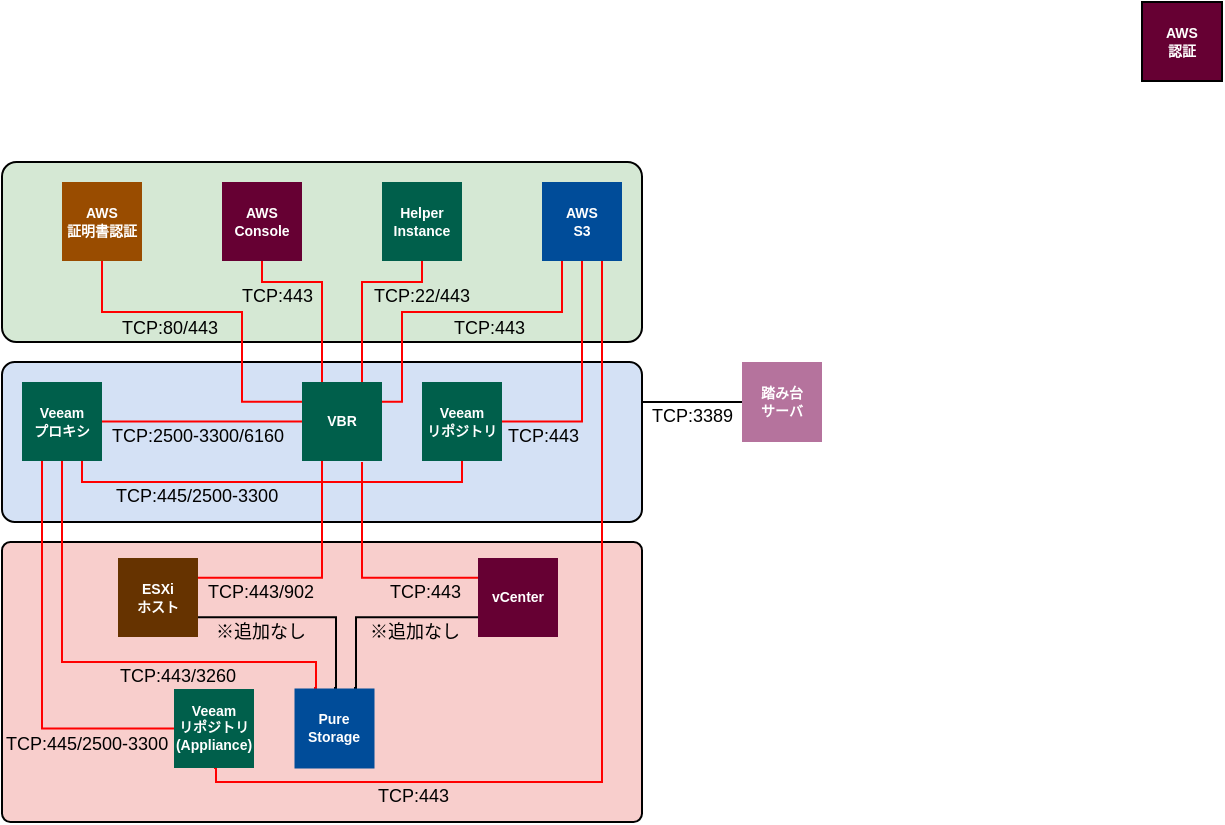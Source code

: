 <mxfile version="28.0.2">
  <diagram name="ページ1" id="RHtc9xqBzX8dG-IQXySC">
    <mxGraphModel dx="595" dy="391" grid="1" gridSize="10" guides="1" tooltips="1" connect="1" arrows="1" fold="1" page="1" pageScale="1" pageWidth="1169" pageHeight="827" math="0" shadow="0">
      <root>
        <mxCell id="0" />
        <mxCell id="1" parent="0" />
        <mxCell id="WyPhDyIGE4Ye550-s1A6-49" value="" style="rounded=1;whiteSpace=wrap;html=1;arcSize=3;fillColor=#F8CECC;strokeColor=default;" parent="1" vertex="1">
          <mxGeometry x="130" y="410" width="320" height="140" as="geometry" />
        </mxCell>
        <mxCell id="WyPhDyIGE4Ye550-s1A6-48" value="" style="rounded=1;whiteSpace=wrap;html=1;arcSize=8;fillColor=#D4E1F5;strokeColor=default;" parent="1" vertex="1">
          <mxGeometry x="130" y="320" width="320" height="80" as="geometry" />
        </mxCell>
        <mxCell id="WyPhDyIGE4Ye550-s1A6-47" value="" style="rounded=1;whiteSpace=wrap;html=1;arcSize=8;strokeColor=default;fillColor=#D5E8D4;" parent="1" vertex="1">
          <mxGeometry x="130" y="220" width="320" height="90" as="geometry" />
        </mxCell>
        <mxCell id="WyPhDyIGE4Ye550-s1A6-42" style="edgeStyle=orthogonalEdgeStyle;rounded=0;orthogonalLoop=1;jettySize=auto;html=1;exitX=1;exitY=0.75;exitDx=0;exitDy=0;entryX=0.5;entryY=0;entryDx=0;entryDy=0;endArrow=none;endFill=0;" parent="1" source="WyPhDyIGE4Ye550-s1A6-2" target="WyPhDyIGE4Ye550-s1A6-32" edge="1">
          <mxGeometry relative="1" as="geometry">
            <Array as="points">
              <mxPoint x="297" y="448" />
              <mxPoint x="297" y="483" />
            </Array>
          </mxGeometry>
        </mxCell>
        <mxCell id="WyPhDyIGE4Ye550-s1A6-2" value="ESXi&lt;div&gt;ホスト&lt;/div&gt;" style="rounded=0;whiteSpace=wrap;html=1;fillColor=#663300;fontStyle=1;fontColor=#FFFFFF;fontSize=7;strokeWidth=1;strokeColor=none;" parent="1" vertex="1">
          <mxGeometry x="188" y="418" width="40" height="39.5" as="geometry" />
        </mxCell>
        <mxCell id="WyPhDyIGE4Ye550-s1A6-40" style="edgeStyle=orthogonalEdgeStyle;rounded=0;orthogonalLoop=1;jettySize=auto;html=1;exitX=0.25;exitY=1;exitDx=0;exitDy=0;entryX=0;entryY=0.5;entryDx=0;entryDy=0;endArrow=none;endFill=0;strokeWidth=1;strokeColor=#FF0000;" parent="1" source="WyPhDyIGE4Ye550-s1A6-12" target="WyPhDyIGE4Ye550-s1A6-15" edge="1">
          <mxGeometry relative="1" as="geometry" />
        </mxCell>
        <mxCell id="WyPhDyIGE4Ye550-s1A6-41" style="edgeStyle=orthogonalEdgeStyle;rounded=0;orthogonalLoop=1;jettySize=auto;html=1;entryX=0.25;entryY=0;entryDx=0;entryDy=0;endArrow=none;endFill=0;strokeWidth=1;strokeColor=#FF0000;exitX=0.5;exitY=1;exitDx=0;exitDy=0;" parent="1" source="WyPhDyIGE4Ye550-s1A6-12" target="WyPhDyIGE4Ye550-s1A6-32" edge="1">
          <mxGeometry relative="1" as="geometry">
            <mxPoint x="220" y="370" as="sourcePoint" />
            <Array as="points">
              <mxPoint x="160" y="470" />
              <mxPoint x="287" y="470" />
              <mxPoint x="287" y="483" />
            </Array>
          </mxGeometry>
        </mxCell>
        <mxCell id="WyPhDyIGE4Ye550-s1A6-12" value="&lt;b&gt;&lt;font style=&quot;color: rgb(255, 255, 255);&quot;&gt;Veeam&lt;/font&gt;&lt;/b&gt;&lt;div&gt;&lt;font color=&quot;#ffffff&quot;&gt;&lt;b&gt;プロキシ&lt;/b&gt;&lt;/font&gt;&lt;/div&gt;" style="rounded=0;whiteSpace=wrap;html=1;fillColor=light-dark(#005f4b, #ededed);fontSize=7;strokeWidth=1;strokeColor=none;" parent="1" vertex="1">
          <mxGeometry x="140" y="330" width="40" height="39.5" as="geometry" />
        </mxCell>
        <mxCell id="WyPhDyIGE4Ye550-s1A6-45" style="edgeStyle=orthogonalEdgeStyle;rounded=0;orthogonalLoop=1;jettySize=auto;html=1;exitX=0;exitY=0.75;exitDx=0;exitDy=0;entryX=0.75;entryY=0;entryDx=0;entryDy=0;endArrow=none;endFill=0;" parent="1" source="WyPhDyIGE4Ye550-s1A6-13" target="WyPhDyIGE4Ye550-s1A6-32" edge="1">
          <mxGeometry relative="1" as="geometry">
            <Array as="points">
              <mxPoint x="307" y="448" />
              <mxPoint x="307" y="483" />
            </Array>
          </mxGeometry>
        </mxCell>
        <mxCell id="WyPhDyIGE4Ye550-s1A6-13" value="&lt;b&gt;&lt;font style=&quot;color: rgb(255, 255, 255);&quot;&gt;vCenter&lt;/font&gt;&lt;/b&gt;" style="rounded=0;whiteSpace=wrap;html=1;fillColor=light-dark(#660033,#EDEDED);fontSize=7;strokeWidth=1;strokeColor=none;" parent="1" vertex="1">
          <mxGeometry x="368" y="418" width="40" height="39.5" as="geometry" />
        </mxCell>
        <mxCell id="WyPhDyIGE4Ye550-s1A6-35" style="edgeStyle=orthogonalEdgeStyle;rounded=0;orthogonalLoop=1;jettySize=auto;html=1;exitX=1;exitY=0.25;exitDx=0;exitDy=0;entryX=0.25;entryY=1;entryDx=0;entryDy=0;endArrow=none;endFill=0;strokeWidth=1;strokeColor=#FF0000;" parent="1" source="WyPhDyIGE4Ye550-s1A6-14" target="WyPhDyIGE4Ye550-s1A6-16" edge="1">
          <mxGeometry relative="1" as="geometry">
            <Array as="points">
              <mxPoint x="330" y="340" />
              <mxPoint x="330" y="295" />
              <mxPoint x="410" y="295" />
            </Array>
          </mxGeometry>
        </mxCell>
        <mxCell id="WyPhDyIGE4Ye550-s1A6-36" style="edgeStyle=orthogonalEdgeStyle;rounded=0;orthogonalLoop=1;jettySize=auto;html=1;exitX=0.75;exitY=0;exitDx=0;exitDy=0;entryX=0.5;entryY=1;entryDx=0;entryDy=0;endArrow=none;endFill=0;strokeWidth=1;strokeColor=#FF0000;" parent="1" source="WyPhDyIGE4Ye550-s1A6-14" target="WyPhDyIGE4Ye550-s1A6-18" edge="1">
          <mxGeometry relative="1" as="geometry">
            <Array as="points">
              <mxPoint x="310" y="280" />
              <mxPoint x="340" y="280" />
            </Array>
          </mxGeometry>
        </mxCell>
        <mxCell id="WyPhDyIGE4Ye550-s1A6-37" style="edgeStyle=orthogonalEdgeStyle;rounded=0;orthogonalLoop=1;jettySize=auto;html=1;exitX=0.25;exitY=0;exitDx=0;exitDy=0;entryX=0.5;entryY=1;entryDx=0;entryDy=0;endArrow=none;endFill=0;strokeWidth=1;strokeColor=#FF0000;" parent="1" source="WyPhDyIGE4Ye550-s1A6-14" target="WyPhDyIGE4Ye550-s1A6-17" edge="1">
          <mxGeometry relative="1" as="geometry">
            <Array as="points">
              <mxPoint x="290" y="280" />
              <mxPoint x="260" y="280" />
            </Array>
          </mxGeometry>
        </mxCell>
        <mxCell id="WyPhDyIGE4Ye550-s1A6-38" style="edgeStyle=orthogonalEdgeStyle;rounded=0;orthogonalLoop=1;jettySize=auto;html=1;exitX=0;exitY=0.5;exitDx=0;exitDy=0;entryX=1;entryY=0.5;entryDx=0;entryDy=0;endArrow=none;endFill=0;strokeWidth=1;strokeColor=#FF0000;" parent="1" source="WyPhDyIGE4Ye550-s1A6-14" target="WyPhDyIGE4Ye550-s1A6-12" edge="1">
          <mxGeometry relative="1" as="geometry" />
        </mxCell>
        <mxCell id="WyPhDyIGE4Ye550-s1A6-14" value="&lt;b&gt;&lt;font style=&quot;color: rgb(255, 255, 255);&quot;&gt;VBR&lt;/font&gt;&lt;/b&gt;" style="rounded=0;whiteSpace=wrap;html=1;fillColor=light-dark(#005f4b, #ededed);fontSize=7;strokeWidth=1;strokeColor=none;" parent="1" vertex="1">
          <mxGeometry x="280" y="330" width="40" height="39.5" as="geometry" />
        </mxCell>
        <mxCell id="WyPhDyIGE4Ye550-s1A6-46" style="edgeStyle=orthogonalEdgeStyle;rounded=0;orthogonalLoop=1;jettySize=auto;html=1;entryX=0.75;entryY=1;entryDx=0;entryDy=0;endArrow=none;endFill=0;strokeWidth=1;strokeColor=#FF0000;exitX=0.5;exitY=1;exitDx=0;exitDy=0;" parent="1" source="WyPhDyIGE4Ye550-s1A6-15" target="WyPhDyIGE4Ye550-s1A6-16" edge="1">
          <mxGeometry relative="1" as="geometry">
            <mxPoint x="220" y="550" as="sourcePoint" />
            <Array as="points">
              <mxPoint x="237" y="523" />
              <mxPoint x="237" y="530" />
              <mxPoint x="430" y="530" />
            </Array>
          </mxGeometry>
        </mxCell>
        <mxCell id="WyPhDyIGE4Ye550-s1A6-15" value="&lt;div&gt;&lt;font color=&quot;#ffffff&quot;&gt;&lt;b&gt;Veeam&lt;/b&gt;&lt;/font&gt;&lt;/div&gt;&lt;div&gt;&lt;font color=&quot;#ffffff&quot;&gt;&lt;b&gt;リポジトリ&lt;/b&gt;&lt;/font&gt;&lt;/div&gt;&lt;div&gt;&lt;font color=&quot;#ffffff&quot;&gt;&lt;b&gt;(Appliance)&lt;/b&gt;&lt;/font&gt;&lt;/div&gt;" style="rounded=0;whiteSpace=wrap;html=1;fillColor=light-dark(#005f4b, #ededed);fontSize=7;strokeWidth=1;strokeColor=none;" parent="1" vertex="1">
          <mxGeometry x="216" y="483.5" width="40" height="39.5" as="geometry" />
        </mxCell>
        <mxCell id="WyPhDyIGE4Ye550-s1A6-16" value="&lt;font color=&quot;#ffffff&quot;&gt;&lt;b&gt;AWS&lt;/b&gt;&lt;/font&gt;&lt;div&gt;&lt;font color=&quot;#ffffff&quot;&gt;&lt;b&gt;S3&lt;/b&gt;&lt;/font&gt;&lt;/div&gt;" style="rounded=0;whiteSpace=wrap;html=1;fillColor=light-dark(#004c99, #EDEDED);fontSize=7;strokeWidth=1;strokeColor=none;" parent="1" vertex="1">
          <mxGeometry x="400" y="230" width="40" height="39.5" as="geometry" />
        </mxCell>
        <mxCell id="WyPhDyIGE4Ye550-s1A6-17" value="&lt;font color=&quot;#ffffff&quot;&gt;&lt;b&gt;AWS&lt;/b&gt;&lt;/font&gt;&lt;div&gt;&lt;font color=&quot;#ffffff&quot;&gt;&lt;b&gt;Console&lt;/b&gt;&lt;/font&gt;&lt;/div&gt;" style="rounded=0;whiteSpace=wrap;html=1;fillColor=light-dark(#660033,#EDEDED);fontSize=7;strokeWidth=1;strokeColor=none;" parent="1" vertex="1">
          <mxGeometry x="240" y="230" width="40" height="39.5" as="geometry" />
        </mxCell>
        <mxCell id="WyPhDyIGE4Ye550-s1A6-18" value="&lt;font color=&quot;#ffffff&quot;&gt;&lt;b&gt;Helper&lt;/b&gt;&lt;/font&gt;&lt;div&gt;&lt;font color=&quot;#ffffff&quot;&gt;&lt;b&gt;Instance&lt;/b&gt;&lt;/font&gt;&lt;/div&gt;" style="rounded=0;whiteSpace=wrap;html=1;fillColor=light-dark(#005f4b, #ededed);fontSize=7;strokeWidth=1;strokeColor=none;" parent="1" vertex="1">
          <mxGeometry x="320" y="230" width="40" height="39.5" as="geometry" />
        </mxCell>
        <mxCell id="WyPhDyIGE4Ye550-s1A6-23" value="&lt;font color=&quot;#ffffff&quot;&gt;&lt;b&gt;AWS&lt;/b&gt;&lt;/font&gt;&lt;div&gt;&lt;font color=&quot;#ffffff&quot;&gt;&lt;b&gt;認証&lt;/b&gt;&lt;/font&gt;&lt;/div&gt;" style="rounded=0;whiteSpace=wrap;html=1;fillColor=light-dark(#660033,#EDEDED);fontSize=7;" parent="1" vertex="1">
          <mxGeometry x="700" y="140" width="40" height="39.5" as="geometry" />
        </mxCell>
        <mxCell id="WyPhDyIGE4Ye550-s1A6-24" value="&lt;font color=&quot;#ffffff&quot;&gt;&lt;b&gt;AWS&lt;br&gt;&lt;/b&gt;&lt;/font&gt;&lt;div&gt;&lt;font color=&quot;#ffffff&quot;&gt;&lt;b&gt;証明書認証&lt;/b&gt;&lt;/font&gt;&lt;/div&gt;" style="rounded=0;whiteSpace=wrap;html=1;fillColor=light-dark(#994C00,#EDEDED);fontSize=7;strokeWidth=1;strokeColor=none;" parent="1" vertex="1">
          <mxGeometry x="160" y="230" width="40" height="39.5" as="geometry" />
        </mxCell>
        <mxCell id="WyPhDyIGE4Ye550-s1A6-32" value="Pure Storage" style="rounded=0;whiteSpace=wrap;html=1;fontStyle=1;strokeColor=none;fillColor=#004C99;fontColor=light-dark(#ffffff, #ededed);fontSize=7;strokeWidth=0;" parent="1" vertex="1">
          <mxGeometry x="276" y="483" width="40" height="40" as="geometry" />
        </mxCell>
        <mxCell id="WyPhDyIGE4Ye550-s1A6-33" value="&lt;b&gt;&lt;font style=&quot;color: rgb(255, 255, 255);&quot;&gt;Veeam&lt;/font&gt;&lt;/b&gt;&lt;div&gt;&lt;font color=&quot;#ffffff&quot;&gt;&lt;b&gt;リポジトリ&lt;/b&gt;&lt;/font&gt;&lt;/div&gt;" style="rounded=0;whiteSpace=wrap;html=1;fillColor=light-dark(#005f4b, #ededed);fontSize=7;strokeWidth=1;strokeColor=none;" parent="1" vertex="1">
          <mxGeometry x="340" y="330" width="40" height="39.5" as="geometry" />
        </mxCell>
        <mxCell id="WyPhDyIGE4Ye550-s1A6-34" style="edgeStyle=orthogonalEdgeStyle;rounded=0;orthogonalLoop=1;jettySize=auto;html=1;exitX=0;exitY=0.25;exitDx=0;exitDy=0;entryX=0.5;entryY=1;entryDx=0;entryDy=0;endArrow=none;endFill=0;strokeWidth=1;strokeColor=#FF0000;" parent="1" source="WyPhDyIGE4Ye550-s1A6-14" target="WyPhDyIGE4Ye550-s1A6-24" edge="1">
          <mxGeometry relative="1" as="geometry">
            <Array as="points">
              <mxPoint x="250" y="340" />
              <mxPoint x="250" y="295" />
              <mxPoint x="180" y="295" />
            </Array>
          </mxGeometry>
        </mxCell>
        <mxCell id="WyPhDyIGE4Ye550-s1A6-51" value="TCP:443" style="text;html=1;align=left;verticalAlign=middle;whiteSpace=wrap;rounded=0;fontSize=9;fontStyle=0" parent="1" vertex="1">
          <mxGeometry x="316" y="532" width="40" height="10" as="geometry" />
        </mxCell>
        <mxCell id="WyPhDyIGE4Ye550-s1A6-52" value="TCP:443/3260" style="text;html=1;align=left;verticalAlign=middle;whiteSpace=wrap;rounded=0;fontSize=9;fontStyle=0" parent="1" vertex="1">
          <mxGeometry x="187" y="472" width="60" height="10" as="geometry" />
        </mxCell>
        <mxCell id="WyPhDyIGE4Ye550-s1A6-55" value="TCP:443" style="text;html=1;align=left;verticalAlign=middle;whiteSpace=wrap;rounded=0;fontSize=9;fontStyle=0;rotation=0;" parent="1" vertex="1">
          <mxGeometry x="322" y="429.75" width="40" height="10" as="geometry" />
        </mxCell>
        <mxCell id="WyPhDyIGE4Ye550-s1A6-56" value="TCP:443/902" style="text;html=1;align=left;verticalAlign=middle;whiteSpace=wrap;rounded=0;fontSize=9;fontStyle=0;rotation=0;" parent="1" vertex="1">
          <mxGeometry x="231" y="429.75" width="60" height="10" as="geometry" />
        </mxCell>
        <mxCell id="WyPhDyIGE4Ye550-s1A6-57" value="TCP:22/&lt;span style=&quot;background-color: transparent; color: light-dark(rgb(0, 0, 0), rgb(255, 255, 255));&quot;&gt;443&lt;/span&gt;" style="text;html=1;align=left;verticalAlign=middle;whiteSpace=wrap;rounded=0;fontSize=9;fontStyle=0" parent="1" vertex="1">
          <mxGeometry x="314" y="282" width="60" height="10" as="geometry" />
        </mxCell>
        <mxCell id="WyPhDyIGE4Ye550-s1A6-59" value="TCP:443" style="text;html=1;align=left;verticalAlign=middle;whiteSpace=wrap;rounded=0;fontSize=9;fontStyle=0" parent="1" vertex="1">
          <mxGeometry x="248" y="282" width="40" height="10" as="geometry" />
        </mxCell>
        <mxCell id="WyPhDyIGE4Ye550-s1A6-60" value="TCP:80/&lt;span style=&quot;background-color: transparent; color: light-dark(rgb(0, 0, 0), rgb(255, 255, 255));&quot;&gt;443&lt;/span&gt;" style="text;html=1;align=left;verticalAlign=middle;whiteSpace=wrap;rounded=0;fontSize=9;fontStyle=0" parent="1" vertex="1">
          <mxGeometry x="188" y="298" width="54" height="10" as="geometry" />
        </mxCell>
        <mxCell id="WyPhDyIGE4Ye550-s1A6-61" value="TCP:443" style="text;html=1;align=left;verticalAlign=middle;whiteSpace=wrap;rounded=0;fontSize=9;fontStyle=0" parent="1" vertex="1">
          <mxGeometry x="354" y="298" width="40" height="10" as="geometry" />
        </mxCell>
        <mxCell id="WyPhDyIGE4Ye550-s1A6-62" value="TCP:&lt;span style=&quot;background-color: transparent; color: light-dark(rgb(0, 0, 0), rgb(255, 255, 255));&quot;&gt;2500-3300/&lt;/span&gt;&lt;span style=&quot;background-color: transparent; color: light-dark(rgb(0, 0, 0), rgb(255, 255, 255));&quot;&gt;6160&lt;/span&gt;" style="text;html=1;align=center;verticalAlign=middle;whiteSpace=wrap;rounded=0;fontSize=9;fontStyle=0" parent="1" vertex="1">
          <mxGeometry x="178" y="346.75" width="100" height="19.75" as="geometry" />
        </mxCell>
        <mxCell id="WyPhDyIGE4Ye550-s1A6-64" value="TCP:445/&lt;span style=&quot;background-color: transparent; color: light-dark(rgb(0, 0, 0), rgb(255, 255, 255));&quot;&gt;2500-3300&lt;/span&gt;" style="text;html=1;align=left;verticalAlign=middle;whiteSpace=wrap;rounded=0;fontSize=9;fontStyle=0" parent="1" vertex="1">
          <mxGeometry x="130" y="504.75" width="88" height="13.25" as="geometry" />
        </mxCell>
        <mxCell id="WyPhDyIGE4Ye550-s1A6-65" style="edgeStyle=orthogonalEdgeStyle;rounded=0;orthogonalLoop=1;jettySize=auto;html=1;exitX=1;exitY=0.5;exitDx=0;exitDy=0;entryX=0.5;entryY=1;entryDx=0;entryDy=0;endArrow=none;endFill=0;strokeWidth=1;strokeColor=#FF0000;" parent="1" source="WyPhDyIGE4Ye550-s1A6-33" target="WyPhDyIGE4Ye550-s1A6-16" edge="1">
          <mxGeometry relative="1" as="geometry">
            <mxPoint x="410" y="360.375" as="sourcePoint" />
            <mxPoint x="500" y="290" as="targetPoint" />
            <Array as="points">
              <mxPoint x="420" y="350" />
            </Array>
          </mxGeometry>
        </mxCell>
        <mxCell id="WyPhDyIGE4Ye550-s1A6-66" value="TCP:443" style="text;html=1;align=left;verticalAlign=middle;whiteSpace=wrap;rounded=0;fontSize=9;fontStyle=0" parent="1" vertex="1">
          <mxGeometry x="381" y="351.5" width="40" height="10" as="geometry" />
        </mxCell>
        <mxCell id="WyPhDyIGE4Ye550-s1A6-67" style="edgeStyle=orthogonalEdgeStyle;rounded=0;orthogonalLoop=1;jettySize=auto;html=1;entryX=0.5;entryY=1;entryDx=0;entryDy=0;endArrow=none;endFill=0;strokeWidth=1;strokeColor=#FF0000;" parent="1" source="WyPhDyIGE4Ye550-s1A6-12" target="WyPhDyIGE4Ye550-s1A6-33" edge="1">
          <mxGeometry relative="1" as="geometry">
            <mxPoint x="170" y="370" as="sourcePoint" />
            <mxPoint x="200" y="520" as="targetPoint" />
            <Array as="points">
              <mxPoint x="170" y="380" />
              <mxPoint x="360" y="380" />
            </Array>
          </mxGeometry>
        </mxCell>
        <mxCell id="WyPhDyIGE4Ye550-s1A6-84" value="TCP:445/&lt;span style=&quot;background-color: transparent; color: light-dark(rgb(0, 0, 0), rgb(255, 255, 255));&quot;&gt;2500-3300&lt;/span&gt;" style="text;html=1;align=left;verticalAlign=middle;whiteSpace=wrap;rounded=0;fontSize=9;fontStyle=0" parent="1" vertex="1">
          <mxGeometry x="185" y="377.25" width="88" height="19.75" as="geometry" />
        </mxCell>
        <mxCell id="WyPhDyIGE4Ye550-s1A6-87" style="edgeStyle=orthogonalEdgeStyle;rounded=0;orthogonalLoop=1;jettySize=auto;html=1;entryX=0.25;entryY=1;entryDx=0;entryDy=0;endArrow=none;endFill=0;strokeWidth=1;strokeColor=#FF0000;exitX=1;exitY=0.25;exitDx=0;exitDy=0;" parent="1" source="WyPhDyIGE4Ye550-s1A6-2" target="WyPhDyIGE4Ye550-s1A6-14" edge="1">
          <mxGeometry relative="1" as="geometry">
            <mxPoint x="240" y="438" as="sourcePoint" />
            <mxPoint x="301" y="383" as="targetPoint" />
            <Array as="points">
              <mxPoint x="290" y="428" />
            </Array>
          </mxGeometry>
        </mxCell>
        <mxCell id="WyPhDyIGE4Ye550-s1A6-88" style="edgeStyle=orthogonalEdgeStyle;rounded=0;orthogonalLoop=1;jettySize=auto;html=1;endArrow=none;endFill=0;strokeWidth=1;strokeColor=#FF0000;exitX=0;exitY=0.25;exitDx=0;exitDy=0;" parent="1" source="WyPhDyIGE4Ye550-s1A6-13" edge="1">
          <mxGeometry relative="1" as="geometry">
            <mxPoint x="228" y="438" as="sourcePoint" />
            <mxPoint x="310" y="370" as="targetPoint" />
            <Array as="points">
              <mxPoint x="310" y="428" />
            </Array>
          </mxGeometry>
        </mxCell>
        <mxCell id="WyPhDyIGE4Ye550-s1A6-91" value="※追加なし" style="text;html=1;align=left;verticalAlign=middle;whiteSpace=wrap;rounded=0;fontSize=9;fontStyle=0;rotation=0;" parent="1" vertex="1">
          <mxGeometry x="312" y="449.5" width="50" height="10" as="geometry" />
        </mxCell>
        <mxCell id="WyPhDyIGE4Ye550-s1A6-93" value="※追加なし" style="text;html=1;align=left;verticalAlign=middle;whiteSpace=wrap;rounded=0;fontSize=9;fontStyle=0;rotation=0;" parent="1" vertex="1">
          <mxGeometry x="235" y="449.5" width="50" height="10" as="geometry" />
        </mxCell>
        <mxCell id="2X6kUBbDuDMBbJsh_p0a-1" value="&lt;font color=&quot;#ffffff&quot;&gt;&lt;b&gt;踏み台&lt;/b&gt;&lt;/font&gt;&lt;div&gt;&lt;font color=&quot;#ffffff&quot;&gt;&lt;b&gt;サーバ&lt;/b&gt;&lt;/font&gt;&lt;/div&gt;" style="rounded=0;whiteSpace=wrap;html=1;fillColor=light-dark(#B5739D,#EDEDED);fontSize=7;strokeWidth=1;strokeColor=none;" vertex="1" parent="1">
          <mxGeometry x="500" y="320" width="40" height="40" as="geometry" />
        </mxCell>
        <mxCell id="2X6kUBbDuDMBbJsh_p0a-3" value="" style="endArrow=none;html=1;rounded=0;entryX=0;entryY=0.5;entryDx=0;entryDy=0;exitX=1;exitY=0.25;exitDx=0;exitDy=0;" edge="1" parent="1" source="WyPhDyIGE4Ye550-s1A6-48" target="2X6kUBbDuDMBbJsh_p0a-1">
          <mxGeometry width="50" height="50" relative="1" as="geometry">
            <mxPoint x="310" y="410" as="sourcePoint" />
            <mxPoint x="360" y="360" as="targetPoint" />
          </mxGeometry>
        </mxCell>
        <mxCell id="2X6kUBbDuDMBbJsh_p0a-6" value="TCP:3389" style="text;html=1;align=left;verticalAlign=middle;whiteSpace=wrap;rounded=0;fontSize=9;fontStyle=0" vertex="1" parent="1">
          <mxGeometry x="453" y="341.5" width="40" height="10" as="geometry" />
        </mxCell>
      </root>
    </mxGraphModel>
  </diagram>
</mxfile>
